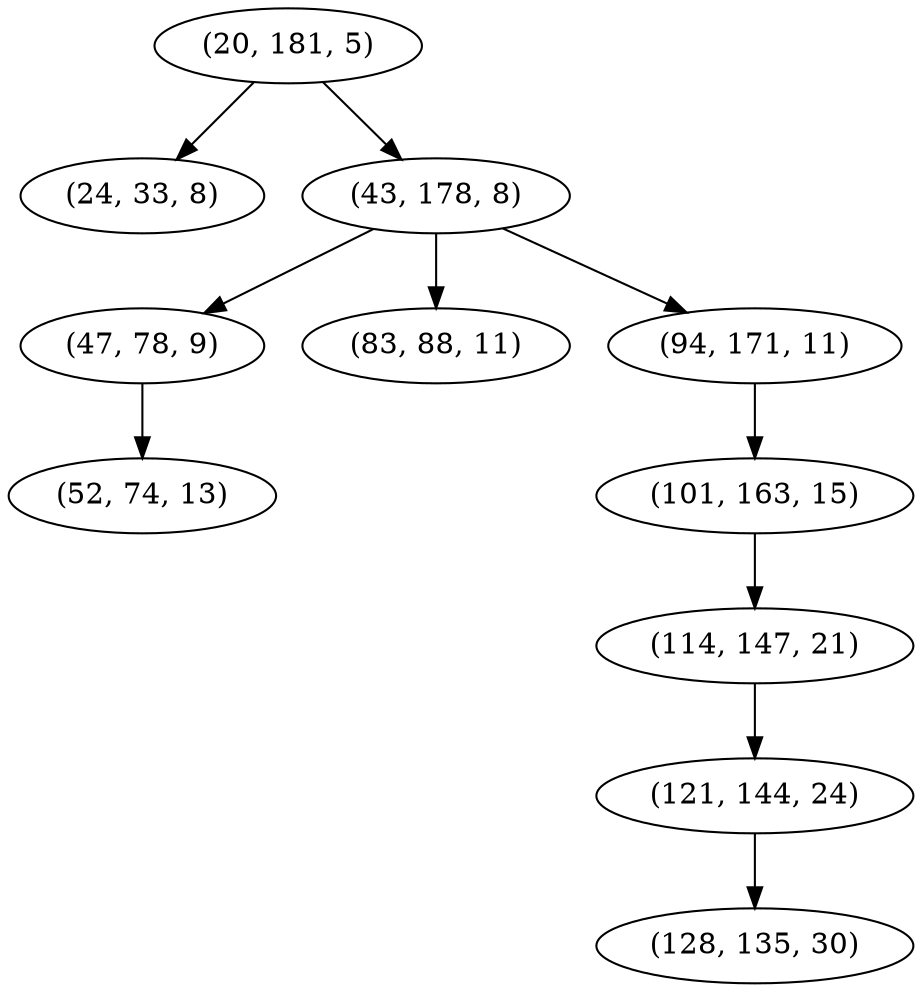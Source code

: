 digraph tree {
    "(20, 181, 5)";
    "(24, 33, 8)";
    "(43, 178, 8)";
    "(47, 78, 9)";
    "(52, 74, 13)";
    "(83, 88, 11)";
    "(94, 171, 11)";
    "(101, 163, 15)";
    "(114, 147, 21)";
    "(121, 144, 24)";
    "(128, 135, 30)";
    "(20, 181, 5)" -> "(24, 33, 8)";
    "(20, 181, 5)" -> "(43, 178, 8)";
    "(43, 178, 8)" -> "(47, 78, 9)";
    "(43, 178, 8)" -> "(83, 88, 11)";
    "(43, 178, 8)" -> "(94, 171, 11)";
    "(47, 78, 9)" -> "(52, 74, 13)";
    "(94, 171, 11)" -> "(101, 163, 15)";
    "(101, 163, 15)" -> "(114, 147, 21)";
    "(114, 147, 21)" -> "(121, 144, 24)";
    "(121, 144, 24)" -> "(128, 135, 30)";
}
